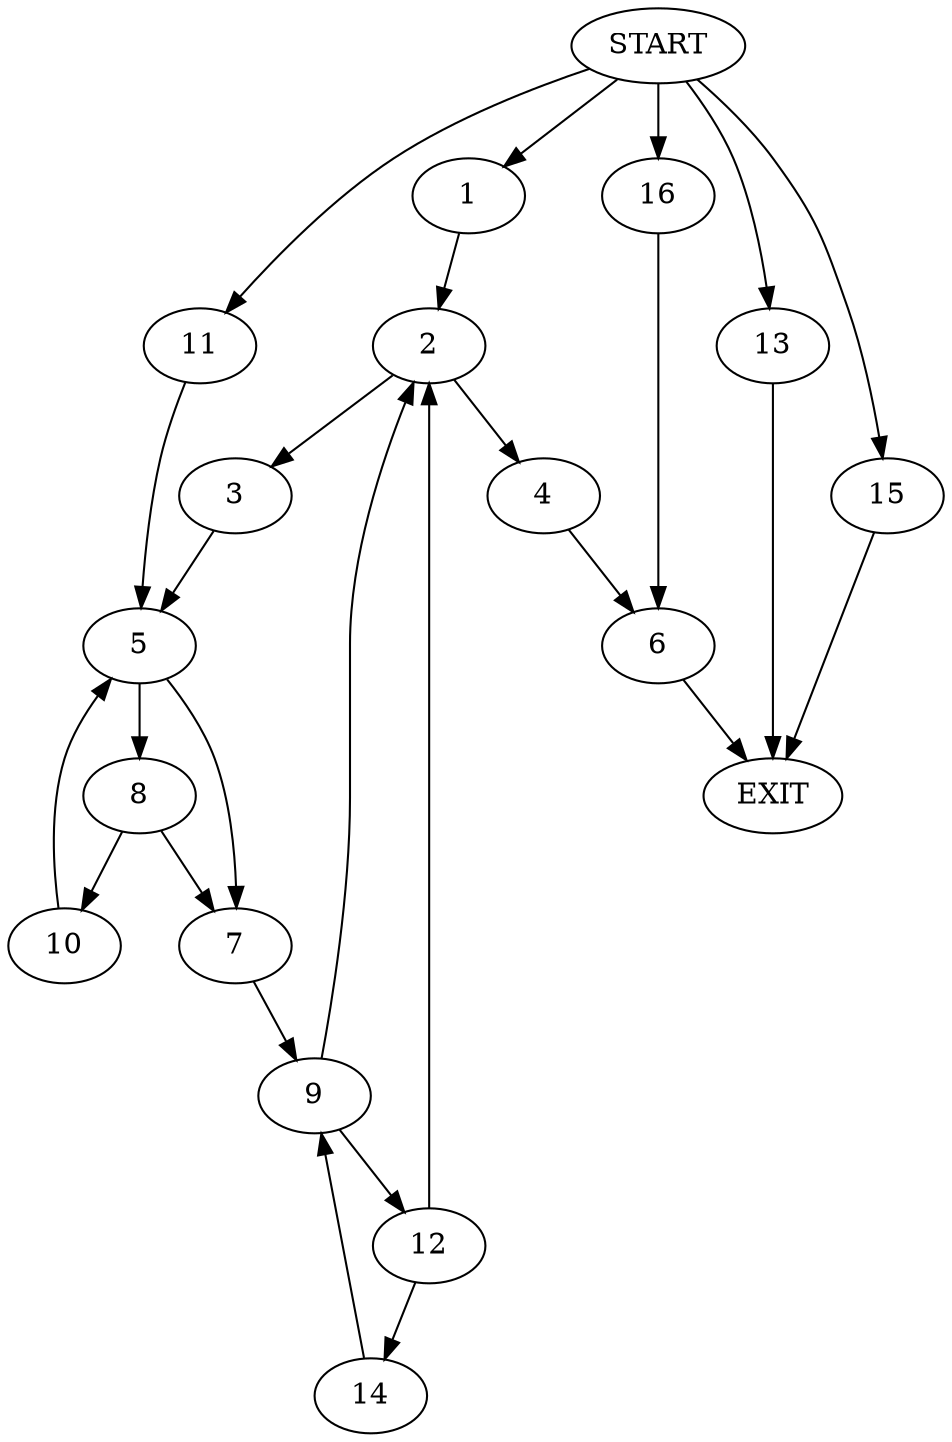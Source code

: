 digraph {
0 [label="START"]
17 [label="EXIT"]
0 -> 1
1 -> 2
2 -> 3
2 -> 4
3 -> 5
4 -> 6
5 -> 7
5 -> 8
7 -> 9
8 -> 10
8 -> 7
10 -> 5
0 -> 11
11 -> 5
9 -> 2
9 -> 12
0 -> 13
13 -> 17
12 -> 2
12 -> 14
14 -> 9
0 -> 15
15 -> 17
6 -> 17
0 -> 16
16 -> 6
}
